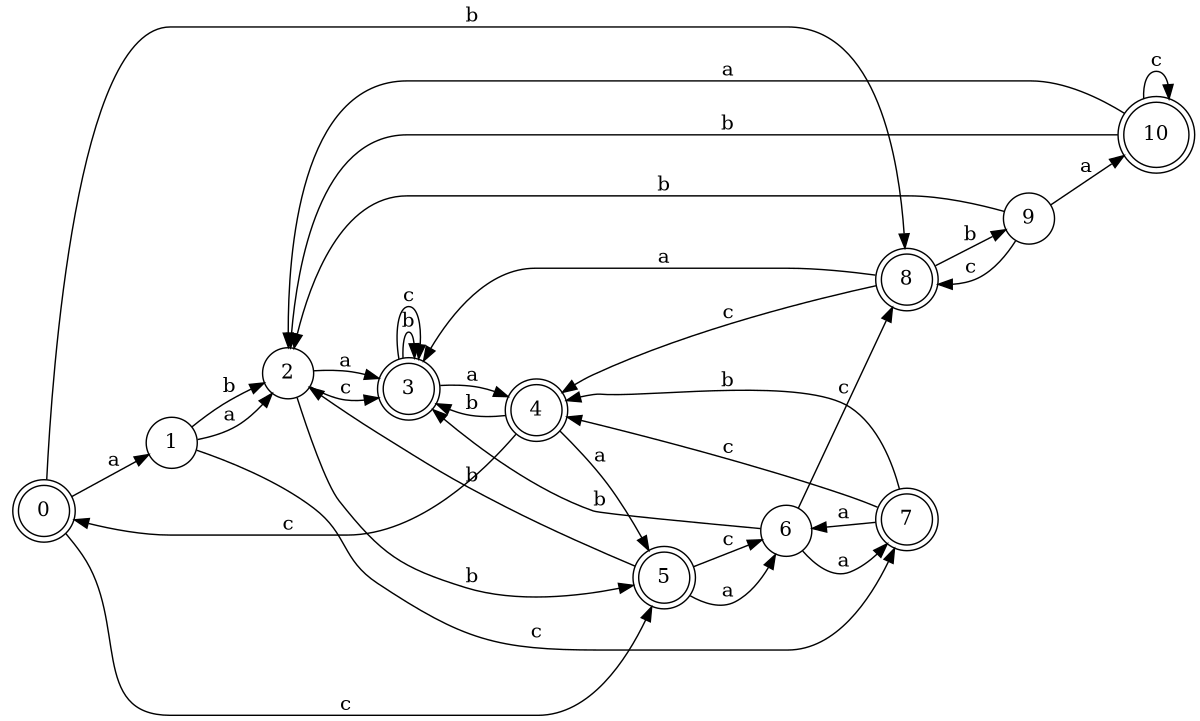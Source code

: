 digraph n9_3 {
__start0 [label="" shape="none"];

rankdir=LR;
size="8,5";

s0 [style="rounded,filled", color="black", fillcolor="white" shape="doublecircle", label="0"];
s1 [style="filled", color="black", fillcolor="white" shape="circle", label="1"];
s2 [style="filled", color="black", fillcolor="white" shape="circle", label="2"];
s3 [style="rounded,filled", color="black", fillcolor="white" shape="doublecircle", label="3"];
s4 [style="rounded,filled", color="black", fillcolor="white" shape="doublecircle", label="4"];
s5 [style="rounded,filled", color="black", fillcolor="white" shape="doublecircle", label="5"];
s6 [style="filled", color="black", fillcolor="white" shape="circle", label="6"];
s7 [style="rounded,filled", color="black", fillcolor="white" shape="doublecircle", label="7"];
s8 [style="rounded,filled", color="black", fillcolor="white" shape="doublecircle", label="8"];
s9 [style="filled", color="black", fillcolor="white" shape="circle", label="9"];
s10 [style="rounded,filled", color="black", fillcolor="white" shape="doublecircle", label="10"];
s0 -> s1 [label="a"];
s0 -> s8 [label="b"];
s0 -> s5 [label="c"];
s1 -> s2 [label="a"];
s1 -> s2 [label="b"];
s1 -> s7 [label="c"];
s2 -> s3 [label="a"];
s2 -> s5 [label="b"];
s2 -> s3 [label="c"];
s3 -> s4 [label="a"];
s3 -> s3 [label="b"];
s3 -> s3 [label="c"];
s4 -> s5 [label="a"];
s4 -> s3 [label="b"];
s4 -> s0 [label="c"];
s5 -> s6 [label="a"];
s5 -> s2 [label="b"];
s5 -> s6 [label="c"];
s6 -> s7 [label="a"];
s6 -> s3 [label="b"];
s6 -> s8 [label="c"];
s7 -> s6 [label="a"];
s7 -> s4 [label="b"];
s7 -> s4 [label="c"];
s8 -> s3 [label="a"];
s8 -> s9 [label="b"];
s8 -> s4 [label="c"];
s9 -> s10 [label="a"];
s9 -> s2 [label="b"];
s9 -> s8 [label="c"];
s10 -> s2 [label="a"];
s10 -> s2 [label="b"];
s10 -> s10 [label="c"];

}